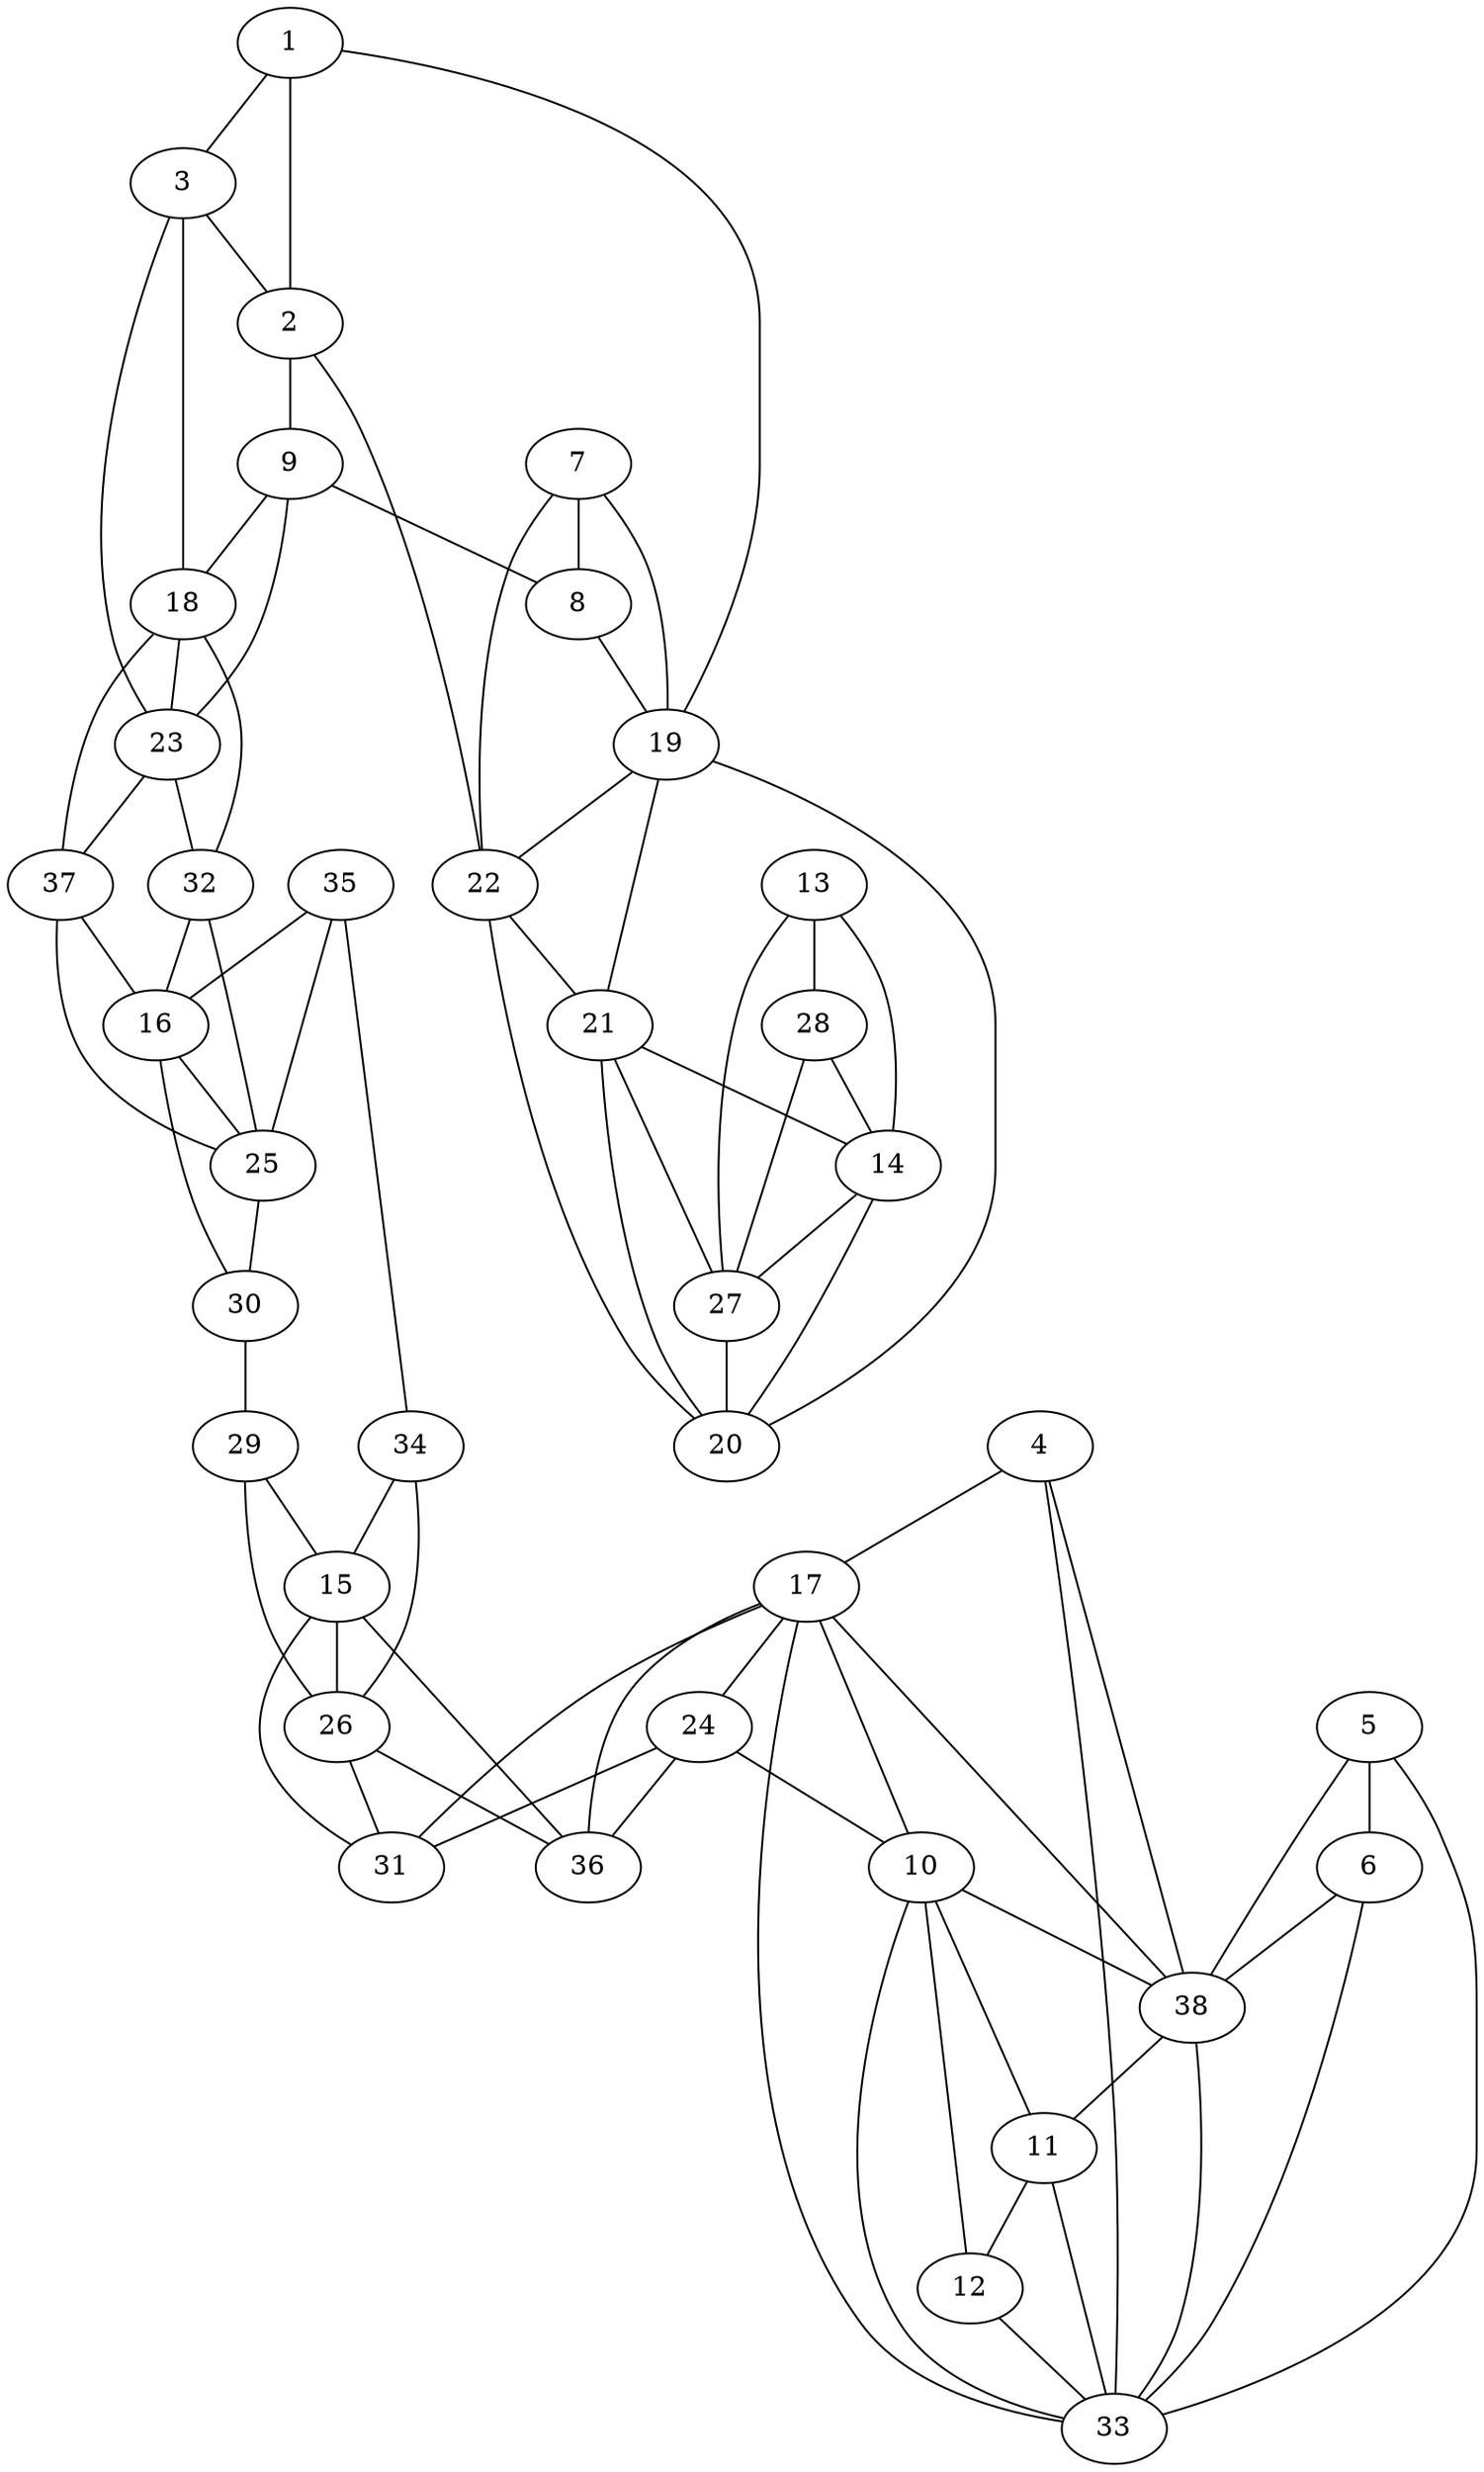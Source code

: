 graph pdb1nyw {
	1	 [aaLength=5,
		sequence=KEKML,
		type=0];
	2	 [aaLength=3,
		sequence=PLG,
		type=0];
	1 -- 2	 [distance0="8.783531",
		frequency=1,
		type0=1];
	3	 [aaLength=5,
		sequence=PESFF,
		type=0];
	1 -- 3	 [distance0="16.83945",
		frequency=1,
		type0=2];
	19	 [aaLength=8,
		sequence=GWFKENFQ,
		type=1];
	1 -- 19	 [distance0="21.07837",
		frequency=1,
		type0=3];
	9	 [aaLength=6,
		sequence=PESFFA,
		type=0];
	2 -- 9	 [distance0="25.14365",
		frequency=1,
		type0=3];
	3 -- 2	 [distance0="12.64086",
		frequency=1,
		type0=1];
	18	 [aaLength=8,
		sequence=QNNVSFSR,
		type=1];
	3 -- 18	 [distance0="16.60197",
		distance1="5.0",
		frequency=2,
		type0=2,
		type1=4];
	23	 [aaLength=8,
		sequence=QNNVSFSR,
		type=1];
	3 -- 23	 [distance0="16.60197",
		frequency=1,
		type0=3];
	4	 [aaLength=8,
		sequence=ALELKPKY,
		type=0];
	17	 [aaLength=8,
		sequence=FVAYSYLV,
		type=1];
	4 -- 17	 [distance0="21.29021",
		frequency=1,
		type0=3];
	33	 [aaLength=2,
		sequence=AF,
		type=1];
	4 -- 33	 [distance0="19.32028",
		distance1="0.0",
		frequency=2,
		type0=1,
		type1=5];
	38	 [aaLength=2,
		sequence=AF,
		type=1];
	4 -- 38	 [distance0="19.32028",
		frequency=1,
		type0=2];
	5	 [aaLength=6,
		sequence=SEADEN,
		type=0];
	6	 [aaLength=5,
		sequence=FLKDV,
		type=0];
	5 -- 6	 [distance0="19.72913",
		distance1="2.0",
		frequency=2,
		type0=1,
		type1=4];
	5 -- 33	 [distance0="27.8029",
		frequency=1,
		type0=2];
	5 -- 38	 [distance0="27.8029",
		frequency=1,
		type0=3];
	6 -- 33	 [distance0="42.16571",
		frequency=1,
		type0=2];
	6 -- 38	 [distance0="42.16571",
		frequency=1,
		type0=3];
	7	 [aaLength=5,
		sequence=KEKML,
		type=0];
	8	 [aaLength=3,
		sequence=PLG,
		type=0];
	7 -- 8	 [distance0="8.644519",
		distance1="0.0",
		frequency=2,
		type0=1,
		type1=5];
	7 -- 19	 [distance0="12.17782",
		frequency=1,
		type0=2];
	22	 [aaLength=8,
		sequence=GWFKENFQ,
		type=1];
	7 -- 22	 [distance0="12.17782",
		frequency=1,
		type0=3];
	8 -- 19	 [distance0="19.06938",
		frequency=1,
		type0=3];
	9 -- 8	 [distance0="12.98547",
		frequency=1,
		type0=1];
	9 -- 18	 [distance0="13.90869",
		frequency=1,
		type0=2];
	9 -- 23	 [distance0="13.90869",
		distance1="4.0",
		frequency=2,
		type0=3,
		type1=4];
	10	 [aaLength=8,
		sequence=ALELKPKY,
		type=0];
	10 -- 17	 [distance0="28.7227",
		frequency=1,
		type0=3];
	10 -- 33	 [distance0="27.29457",
		frequency=1,
		type0=1];
	10 -- 38	 [distance0="27.29457",
		distance1="0.0",
		frequency=2,
		type0=2,
		type1=5];
	11	 [aaLength=6,
		sequence=SEADEN,
		type=0];
	11 -- 10	 [distance0="31.24092",
		frequency=1,
		type0=2];
	12	 [aaLength=5,
		sequence=FLKDV,
		type=0];
	11 -- 12	 [distance0="16.92287",
		distance1="2.0",
		frequency=2,
		type0=1,
		type1=4];
	11 -- 33	 [distance0="38.56285",
		frequency=1,
		type0=3];
	12 -- 10	 [distance0="44.42768",
		frequency=1,
		type0=2];
	12 -- 33	 [distance0="49.32934",
		frequency=1,
		type0=3];
	13	 [aaLength=4,
		sequence=AARP,
		type=1];
	14	 [aaLength=4,
		sequence=LEFD,
		type=1];
	13 -- 14	 [distance0="11.0",
		distance1="7.0",
		frequency=2,
		type0=2,
		type1=4];
	27	 [aaLength=4,
		sequence=LEFD,
		type=1];
	13 -- 27	 [distance0="11.0",
		frequency=1,
		type0=3];
	28	 [aaLength=4,
		sequence=AARP,
		type=1];
	13 -- 28	 [distance0="0.0",
		frequency=1,
		type0=1];
	20	 [aaLength=4,
		sequence=VHGD,
		type=1];
	14 -- 20	 [distance0="6.0",
		frequency=1,
		type0=2];
	14 -- 27	 [distance0="0.0",
		frequency=1,
		type0=1];
	15	 [aaLength=5,
		sequence=KSIFV,
		type=1];
	26	 [aaLength=5,
		sequence=KSIFV,
		type=1];
	15 -- 26	 [distance0="0.0",
		frequency=1,
		type0=1];
	31	 [aaLength=7,
		sequence=VANGFQV,
		type=1];
	15 -- 31	 [distance0="8.0",
		distance1="3.0",
		frequency=2,
		type0=2,
		type1=4];
	16	 [aaLength=5,
		sequence=KYISV,
		type=1];
	25	 [aaLength=5,
		sequence=KYISV,
		type=1];
	16 -- 25	 [distance0="0.0",
		frequency=1,
		type0=1];
	30	 [aaLength=7,
		sequence=VLGTWVD,
		type=1];
	16 -- 30	 [distance0="10.0",
		distance1="5.0",
		frequency=2,
		type0=2,
		type1=4];
	24	 [aaLength=8,
		sequence=FVAYSYLV,
		type=1];
	17 -- 24	 [distance0="0.0",
		frequency=1,
		type0=1];
	17 -- 31	 [distance0="10.0",
		frequency=1,
		type0=2];
	36	 [aaLength=7,
		sequence=VANGFQV,
		type=1];
	17 -- 36	 [distance0="10.0",
		frequency=1,
		type0=3];
	18 -- 23	 [distance0="0.0",
		frequency=1,
		type0=1];
	32	 [aaLength=6,
		sequence=LRGLHA,
		type=1];
	18 -- 32	 [distance0="11.0",
		distance1="3.0",
		frequency=2,
		type0=2,
		type1=4];
	37	 [aaLength=6,
		sequence=LRGLHA,
		type=1];
	18 -- 37	 [distance0="11.0",
		frequency=1,
		type0=3];
	21	 [aaLength=4,
		sequence=VHGD,
		type=1];
	19 -- 21	 [distance0="6.0",
		frequency=1,
		type0=3];
	19 -- 22	 [distance0="0.0",
		frequency=1,
		type0=1];
	20 -- 19	 [distance0="2.0",
		frequency=1,
		type0=4];
	20 -- 21	 [distance0="0.0",
		frequency=1,
		type0=1];
	21 -- 14	 [distance0="6.0",
		frequency=1,
		type0=2];
	22 -- 2	 [distance0="5.0",
		frequency=1,
		type0=4];
	22 -- 20	 [distance0="6.0",
		frequency=1,
		type0=2];
	22 -- 21	 [distance0="6.0",
		frequency=1,
		type0=3];
	23 -- 32	 [distance0="11.0",
		frequency=1,
		type0=2];
	23 -- 37	 [distance0="11.0",
		distance1="3.0",
		frequency=2,
		type0=3,
		type1=4];
	24 -- 10	 [distance0="4.0",
		frequency=1,
		type0=4];
	24 -- 31	 [distance0="10.0",
		frequency=1,
		type0=2];
	24 -- 36	 [distance0="10.0",
		frequency=1,
		type0=3];
	25 -- 30	 [distance0="10.0",
		frequency=1,
		type0=2];
	25 -- 32	 [distance0="10.0",
		frequency=1,
		type0=3];
	26 -- 31	 [distance0="8.0",
		frequency=1,
		type0=2];
	26 -- 36	 [distance0="8.0",
		distance1="3.0",
		frequency=2,
		type0=3,
		type1=4];
	27 -- 20	 [distance0="6.0",
		distance1="2.0",
		frequency=2,
		type0=2,
		type1=4];
	27 -- 21	 [distance0="6.0",
		frequency=1,
		type0=3];
	28 -- 14	 [distance0="11.0",
		frequency=1,
		type0=2];
	28 -- 27	 [distance0="11.0",
		distance1="7.0",
		frequency=2,
		type0=3,
		type1=4];
	29	 [aaLength=6,
		sequence=TYQTVI,
		type=1];
	29 -- 15	 [distance0="9.0",
		distance1="3.0",
		frequency=2,
		type0=2,
		type1=4];
	29 -- 26	 [distance0="9.0",
		frequency=1,
		type0=3];
	30 -- 29	 [distance0="9.0",
		frequency=1,
		type0=4];
	32 -- 16	 [distance0="10.0",
		distance1="4.0",
		frequency=2,
		type0=2,
		type1=4];
	33 -- 17	 [distance0="20.0",
		frequency=1,
		type0=3];
	33 -- 38	 [distance0="0.0",
		frequency=1,
		type0=1];
	34	 [aaLength=6,
		sequence=TYQTVI,
		type=1];
	34 -- 15	 [distance0="9.0",
		frequency=1,
		type0=2];
	34 -- 26	 [distance0="9.0",
		distance1="3.0",
		frequency=2,
		type0=3,
		type1=4];
	35	 [aaLength=7,
		sequence=VLGTWVD,
		type=1];
	35 -- 16	 [distance0="10.0",
		frequency=1,
		type0=2];
	35 -- 25	 [distance0="10.0",
		frequency=1,
		type0=3];
	35 -- 34	 [distance0="9.0",
		frequency=1,
		type0=4];
	36 -- 15	 [distance0="8.0",
		frequency=1,
		type0=2];
	37 -- 16	 [distance0="10.0",
		frequency=1,
		type0=2];
	37 -- 25	 [distance0="10.0",
		distance1="4.0",
		frequency=2,
		type0=3,
		type1=4];
	38 -- 11	 [distance0="20.0",
		frequency=1,
		type0=4];
	38 -- 17	 [distance0="20.0",
		frequency=1,
		type0=3];
}
